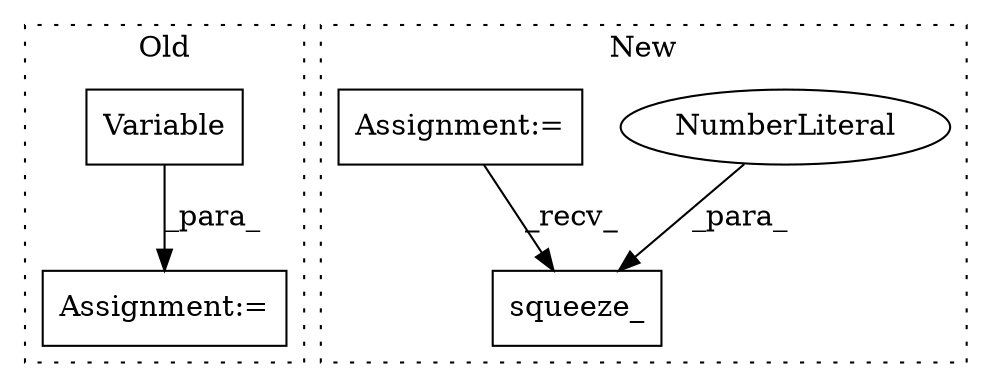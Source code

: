 digraph G {
subgraph cluster0 {
1 [label="Variable" a="32" s="12193,12203" l="9,1" shape="box"];
5 [label="Assignment:=" a="7" s="12192" l="1" shape="box"];
label = "Old";
style="dotted";
}
subgraph cluster1 {
2 [label="squeeze_" a="32" s="11470,11480" l="9,1" shape="box"];
3 [label="NumberLiteral" a="34" s="11479" l="1" shape="ellipse"];
4 [label="Assignment:=" a="7" s="11139" l="2" shape="box"];
label = "New";
style="dotted";
}
1 -> 5 [label="_para_"];
3 -> 2 [label="_para_"];
4 -> 2 [label="_recv_"];
}